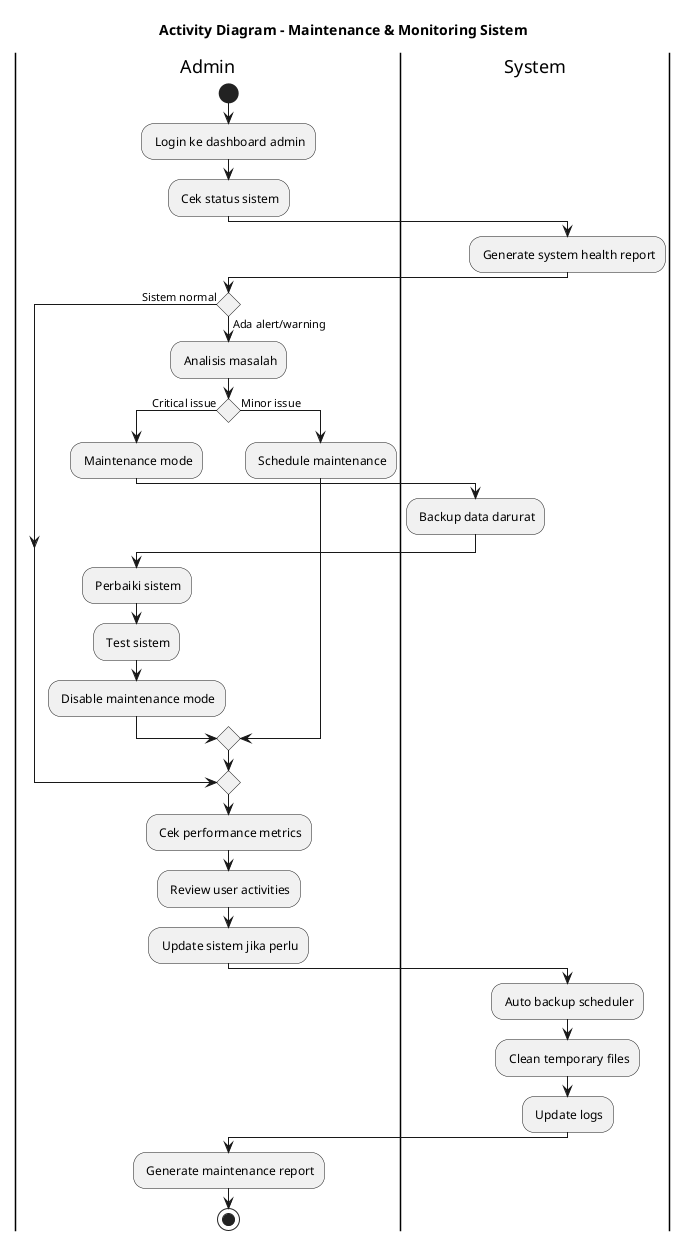 @startuml
title Activity Diagram - Maintenance & Monitoring Sistem

|Admin|
start
: Login ke dashboard admin;
: Cek status sistem;

|System|
: Generate system health report;

|Admin|
if () then (Ada alert/warning)
  : Analisis masalah;
  if () then (Critical issue)
    : Maintenance mode;
    |System|
    : Backup data darurat;
    |Admin|
    : Perbaiki sistem;
    : Test sistem;
    : Disable maintenance mode;
  else (Minor issue)
    : Schedule maintenance;
  endif
else (Sistem normal)
endif

: Cek performance metrics;
: Review user activities;
: Update sistem jika perlu;

|System|
: Auto backup scheduler;
: Clean temporary files;
: Update logs;

|Admin|
: Generate maintenance report;

stop
@enduml
